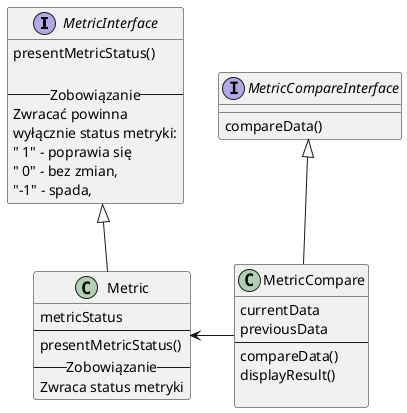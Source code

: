 @startuml

interface MetricInterface {
    presentMetricStatus()
    ' getCompareResult()

-- Zobowiązanie --
Zwracać powinna 
wyłącznie status metryki:
" 1" - poprawia się
" 0" - bez zmian, 
"-1" - spada, 
}

class Metric {
    metricStatus
--
    presentMetricStatus()
-- Zobowiązanie --
Zwraca status metryki
}

Metric -up-|> MetricInterface


interface MetricCompareInterface {
compareData()
}

class MetricCompare {
currentData
previousData
--
compareData()
displayResult()

}

MetricCompare -up-|> MetricCompareInterface

MetricCompare -left-> Metric

/'
interface MetricScallarReprezentInterface {
convertDataSet()
}

class MetricScallarReprezent {
dataSet
--
convertDataSet()
-- Zobowiązanie --
Zwraca skonwertowaną, 
przeliczoną, przetworzoną 
wartość liczbową
umożlwiającą wykonanie porównania
}

MetricScallarReprezent -up-|> MetricScallarReprezentInterface

MetricCompare -right-> MetricScallarReprezent
'/
@enduml

